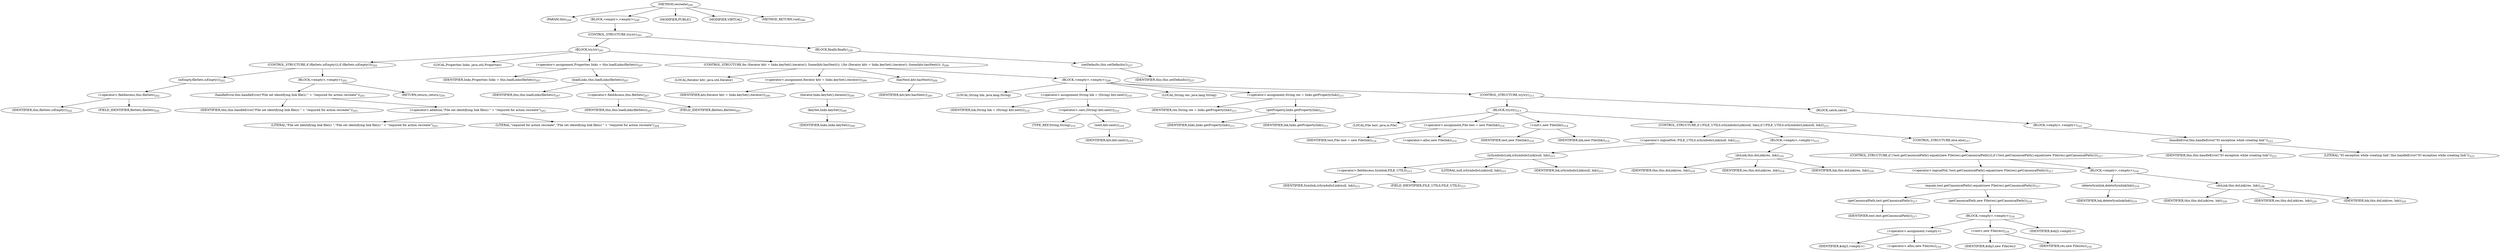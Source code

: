 digraph "recreate" {  
"242" [label = <(METHOD,recreate)<SUB>200</SUB>> ]
"19" [label = <(PARAM,this)<SUB>200</SUB>> ]
"243" [label = <(BLOCK,&lt;empty&gt;,&lt;empty&gt;)<SUB>200</SUB>> ]
"244" [label = <(CONTROL_STRUCTURE,try,try)<SUB>201</SUB>> ]
"245" [label = <(BLOCK,try,try)<SUB>201</SUB>> ]
"246" [label = <(CONTROL_STRUCTURE,if (fileSets.isEmpty()),if (fileSets.isEmpty()))<SUB>202</SUB>> ]
"247" [label = <(isEmpty,fileSets.isEmpty())<SUB>202</SUB>> ]
"248" [label = <(&lt;operator&gt;.fieldAccess,this.fileSets)<SUB>202</SUB>> ]
"249" [label = <(IDENTIFIER,this,fileSets.isEmpty())<SUB>202</SUB>> ]
"250" [label = <(FIELD_IDENTIFIER,fileSets,fileSets)<SUB>202</SUB>> ]
"251" [label = <(BLOCK,&lt;empty&gt;,&lt;empty&gt;)<SUB>202</SUB>> ]
"252" [label = <(handleError,this.handleError(&quot;File set identifying link file(s) &quot; + &quot;required for action recreate&quot;))<SUB>203</SUB>> ]
"18" [label = <(IDENTIFIER,this,this.handleError(&quot;File set identifying link file(s) &quot; + &quot;required for action recreate&quot;))<SUB>203</SUB>> ]
"253" [label = <(&lt;operator&gt;.addition,&quot;File set identifying link file(s) &quot; + &quot;required for action recreate&quot;)<SUB>203</SUB>> ]
"254" [label = <(LITERAL,&quot;File set identifying link file(s) &quot;,&quot;File set identifying link file(s) &quot; + &quot;required for action recreate&quot;)<SUB>203</SUB>> ]
"255" [label = <(LITERAL,&quot;required for action recreate&quot;,&quot;File set identifying link file(s) &quot; + &quot;required for action recreate&quot;)<SUB>204</SUB>> ]
"256" [label = <(RETURN,return;,return;)<SUB>205</SUB>> ]
"257" [label = <(LOCAL,Properties links: java.util.Properties)> ]
"258" [label = <(&lt;operator&gt;.assignment,Properties links = this.loadLinks(fileSets))<SUB>207</SUB>> ]
"259" [label = <(IDENTIFIER,links,Properties links = this.loadLinks(fileSets))<SUB>207</SUB>> ]
"260" [label = <(loadLinks,this.loadLinks(fileSets))<SUB>207</SUB>> ]
"20" [label = <(IDENTIFIER,this,this.loadLinks(fileSets))<SUB>207</SUB>> ]
"261" [label = <(&lt;operator&gt;.fieldAccess,this.fileSets)<SUB>207</SUB>> ]
"262" [label = <(IDENTIFIER,this,this.loadLinks(fileSets))<SUB>207</SUB>> ]
"263" [label = <(FIELD_IDENTIFIER,fileSets,fileSets)<SUB>207</SUB>> ]
"264" [label = <(CONTROL_STRUCTURE,for (Iterator kitr = links.keySet().iterator(); Some(kitr.hasNext()); ),for (Iterator kitr = links.keySet().iterator(); Some(kitr.hasNext()); ))<SUB>209</SUB>> ]
"265" [label = <(LOCAL,Iterator kitr: java.util.Iterator)> ]
"266" [label = <(&lt;operator&gt;.assignment,Iterator kitr = links.keySet().iterator())<SUB>209</SUB>> ]
"267" [label = <(IDENTIFIER,kitr,Iterator kitr = links.keySet().iterator())<SUB>209</SUB>> ]
"268" [label = <(iterator,links.keySet().iterator())<SUB>209</SUB>> ]
"269" [label = <(keySet,links.keySet())<SUB>209</SUB>> ]
"270" [label = <(IDENTIFIER,links,links.keySet())<SUB>209</SUB>> ]
"271" [label = <(hasNext,kitr.hasNext())<SUB>209</SUB>> ]
"272" [label = <(IDENTIFIER,kitr,kitr.hasNext())<SUB>209</SUB>> ]
"273" [label = <(BLOCK,&lt;empty&gt;,&lt;empty&gt;)<SUB>209</SUB>> ]
"274" [label = <(LOCAL,String lnk: java.lang.String)> ]
"275" [label = <(&lt;operator&gt;.assignment,String lnk = (String) kitr.next())<SUB>210</SUB>> ]
"276" [label = <(IDENTIFIER,lnk,String lnk = (String) kitr.next())<SUB>210</SUB>> ]
"277" [label = <(&lt;operator&gt;.cast,(String) kitr.next())<SUB>210</SUB>> ]
"278" [label = <(TYPE_REF,String,String)<SUB>210</SUB>> ]
"279" [label = <(next,kitr.next())<SUB>210</SUB>> ]
"280" [label = <(IDENTIFIER,kitr,kitr.next())<SUB>210</SUB>> ]
"281" [label = <(LOCAL,String res: java.lang.String)> ]
"282" [label = <(&lt;operator&gt;.assignment,String res = links.getProperty(lnk))<SUB>211</SUB>> ]
"283" [label = <(IDENTIFIER,res,String res = links.getProperty(lnk))<SUB>211</SUB>> ]
"284" [label = <(getProperty,links.getProperty(lnk))<SUB>211</SUB>> ]
"285" [label = <(IDENTIFIER,links,links.getProperty(lnk))<SUB>211</SUB>> ]
"286" [label = <(IDENTIFIER,lnk,links.getProperty(lnk))<SUB>211</SUB>> ]
"287" [label = <(CONTROL_STRUCTURE,try,try)<SUB>213</SUB>> ]
"288" [label = <(BLOCK,try,try)<SUB>213</SUB>> ]
"22" [label = <(LOCAL,File test: java.io.File)> ]
"289" [label = <(&lt;operator&gt;.assignment,File test = new File(lnk))<SUB>214</SUB>> ]
"290" [label = <(IDENTIFIER,test,File test = new File(lnk))<SUB>214</SUB>> ]
"291" [label = <(&lt;operator&gt;.alloc,new File(lnk))<SUB>214</SUB>> ]
"292" [label = <(&lt;init&gt;,new File(lnk))<SUB>214</SUB>> ]
"21" [label = <(IDENTIFIER,test,new File(lnk))<SUB>214</SUB>> ]
"293" [label = <(IDENTIFIER,lnk,new File(lnk))<SUB>214</SUB>> ]
"294" [label = <(CONTROL_STRUCTURE,if (!FILE_UTILS.isSymbolicLink(null, lnk)),if (!FILE_UTILS.isSymbolicLink(null, lnk)))<SUB>215</SUB>> ]
"295" [label = <(&lt;operator&gt;.logicalNot,!FILE_UTILS.isSymbolicLink(null, lnk))<SUB>215</SUB>> ]
"296" [label = <(isSymbolicLink,isSymbolicLink(null, lnk))<SUB>215</SUB>> ]
"297" [label = <(&lt;operator&gt;.fieldAccess,Symlink.FILE_UTILS)<SUB>215</SUB>> ]
"298" [label = <(IDENTIFIER,Symlink,isSymbolicLink(null, lnk))<SUB>215</SUB>> ]
"299" [label = <(FIELD_IDENTIFIER,FILE_UTILS,FILE_UTILS)<SUB>215</SUB>> ]
"300" [label = <(LITERAL,null,isSymbolicLink(null, lnk))<SUB>215</SUB>> ]
"301" [label = <(IDENTIFIER,lnk,isSymbolicLink(null, lnk))<SUB>215</SUB>> ]
"302" [label = <(BLOCK,&lt;empty&gt;,&lt;empty&gt;)<SUB>215</SUB>> ]
"303" [label = <(doLink,this.doLink(res, lnk))<SUB>216</SUB>> ]
"23" [label = <(IDENTIFIER,this,this.doLink(res, lnk))<SUB>216</SUB>> ]
"304" [label = <(IDENTIFIER,res,this.doLink(res, lnk))<SUB>216</SUB>> ]
"305" [label = <(IDENTIFIER,lnk,this.doLink(res, lnk))<SUB>216</SUB>> ]
"306" [label = <(CONTROL_STRUCTURE,else,else)<SUB>217</SUB>> ]
"307" [label = <(CONTROL_STRUCTURE,if (!test.getCanonicalPath().equals(new File(res).getCanonicalPath())),if (!test.getCanonicalPath().equals(new File(res).getCanonicalPath())))<SUB>217</SUB>> ]
"308" [label = <(&lt;operator&gt;.logicalNot,!test.getCanonicalPath().equals(new File(res).getCanonicalPath()))<SUB>217</SUB>> ]
"309" [label = <(equals,test.getCanonicalPath().equals(new File(res).getCanonicalPath()))<SUB>217</SUB>> ]
"310" [label = <(getCanonicalPath,test.getCanonicalPath())<SUB>217</SUB>> ]
"311" [label = <(IDENTIFIER,test,test.getCanonicalPath())<SUB>217</SUB>> ]
"312" [label = <(getCanonicalPath,new File(res).getCanonicalPath())<SUB>218</SUB>> ]
"313" [label = <(BLOCK,&lt;empty&gt;,&lt;empty&gt;)<SUB>218</SUB>> ]
"314" [label = <(&lt;operator&gt;.assignment,&lt;empty&gt;)> ]
"315" [label = <(IDENTIFIER,$obj3,&lt;empty&gt;)> ]
"316" [label = <(&lt;operator&gt;.alloc,new File(res))<SUB>218</SUB>> ]
"317" [label = <(&lt;init&gt;,new File(res))<SUB>218</SUB>> ]
"318" [label = <(IDENTIFIER,$obj3,new File(res))> ]
"319" [label = <(IDENTIFIER,res,new File(res))<SUB>218</SUB>> ]
"320" [label = <(IDENTIFIER,$obj3,&lt;empty&gt;)> ]
"321" [label = <(BLOCK,&lt;empty&gt;,&lt;empty&gt;)<SUB>218</SUB>> ]
"322" [label = <(deleteSymlink,deleteSymlink(lnk))<SUB>219</SUB>> ]
"323" [label = <(IDENTIFIER,lnk,deleteSymlink(lnk))<SUB>219</SUB>> ]
"324" [label = <(doLink,this.doLink(res, lnk))<SUB>220</SUB>> ]
"24" [label = <(IDENTIFIER,this,this.doLink(res, lnk))<SUB>220</SUB>> ]
"325" [label = <(IDENTIFIER,res,this.doLink(res, lnk))<SUB>220</SUB>> ]
"326" [label = <(IDENTIFIER,lnk,this.doLink(res, lnk))<SUB>220</SUB>> ]
"327" [label = <(BLOCK,catch,catch)> ]
"328" [label = <(BLOCK,&lt;empty&gt;,&lt;empty&gt;)<SUB>222</SUB>> ]
"329" [label = <(handleError,this.handleError(&quot;IO exception while creating link&quot;))<SUB>223</SUB>> ]
"25" [label = <(IDENTIFIER,this,this.handleError(&quot;IO exception while creating link&quot;))<SUB>223</SUB>> ]
"330" [label = <(LITERAL,&quot;IO exception while creating link&quot;,this.handleError(&quot;IO exception while creating link&quot;))<SUB>223</SUB>> ]
"331" [label = <(BLOCK,finally,finally)<SUB>226</SUB>> ]
"332" [label = <(setDefaults,this.setDefaults())<SUB>227</SUB>> ]
"26" [label = <(IDENTIFIER,this,this.setDefaults())<SUB>227</SUB>> ]
"333" [label = <(MODIFIER,PUBLIC)> ]
"334" [label = <(MODIFIER,VIRTUAL)> ]
"335" [label = <(METHOD_RETURN,void)<SUB>200</SUB>> ]
  "242" -> "19" 
  "242" -> "243" 
  "242" -> "333" 
  "242" -> "334" 
  "242" -> "335" 
  "243" -> "244" 
  "244" -> "245" 
  "244" -> "331" 
  "245" -> "246" 
  "245" -> "257" 
  "245" -> "258" 
  "245" -> "264" 
  "246" -> "247" 
  "246" -> "251" 
  "247" -> "248" 
  "248" -> "249" 
  "248" -> "250" 
  "251" -> "252" 
  "251" -> "256" 
  "252" -> "18" 
  "252" -> "253" 
  "253" -> "254" 
  "253" -> "255" 
  "258" -> "259" 
  "258" -> "260" 
  "260" -> "20" 
  "260" -> "261" 
  "261" -> "262" 
  "261" -> "263" 
  "264" -> "265" 
  "264" -> "266" 
  "264" -> "271" 
  "264" -> "273" 
  "266" -> "267" 
  "266" -> "268" 
  "268" -> "269" 
  "269" -> "270" 
  "271" -> "272" 
  "273" -> "274" 
  "273" -> "275" 
  "273" -> "281" 
  "273" -> "282" 
  "273" -> "287" 
  "275" -> "276" 
  "275" -> "277" 
  "277" -> "278" 
  "277" -> "279" 
  "279" -> "280" 
  "282" -> "283" 
  "282" -> "284" 
  "284" -> "285" 
  "284" -> "286" 
  "287" -> "288" 
  "287" -> "327" 
  "288" -> "22" 
  "288" -> "289" 
  "288" -> "292" 
  "288" -> "294" 
  "289" -> "290" 
  "289" -> "291" 
  "292" -> "21" 
  "292" -> "293" 
  "294" -> "295" 
  "294" -> "302" 
  "294" -> "306" 
  "295" -> "296" 
  "296" -> "297" 
  "296" -> "300" 
  "296" -> "301" 
  "297" -> "298" 
  "297" -> "299" 
  "302" -> "303" 
  "303" -> "23" 
  "303" -> "304" 
  "303" -> "305" 
  "306" -> "307" 
  "307" -> "308" 
  "307" -> "321" 
  "308" -> "309" 
  "309" -> "310" 
  "309" -> "312" 
  "310" -> "311" 
  "312" -> "313" 
  "313" -> "314" 
  "313" -> "317" 
  "313" -> "320" 
  "314" -> "315" 
  "314" -> "316" 
  "317" -> "318" 
  "317" -> "319" 
  "321" -> "322" 
  "321" -> "324" 
  "322" -> "323" 
  "324" -> "24" 
  "324" -> "325" 
  "324" -> "326" 
  "327" -> "328" 
  "328" -> "329" 
  "329" -> "25" 
  "329" -> "330" 
  "331" -> "332" 
  "332" -> "26" 
}
